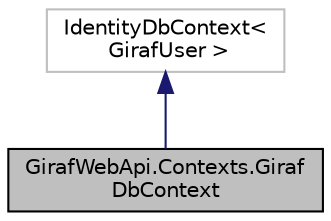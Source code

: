 digraph "GirafWebApi.Contexts.GirafDbContext"
{
  edge [fontname="Helvetica",fontsize="10",labelfontname="Helvetica",labelfontsize="10"];
  node [fontname="Helvetica",fontsize="10",shape=record];
  Node1 [label="GirafWebApi.Contexts.Giraf\lDbContext",height=0.2,width=0.4,color="black", fillcolor="grey75", style="filled", fontcolor="black"];
  Node2 -> Node1 [dir="back",color="midnightblue",fontsize="10",style="solid",fontname="Helvetica"];
  Node2 [label="IdentityDbContext\<\l GirafUser \>",height=0.2,width=0.4,color="grey75", fillcolor="white", style="filled"];
}
